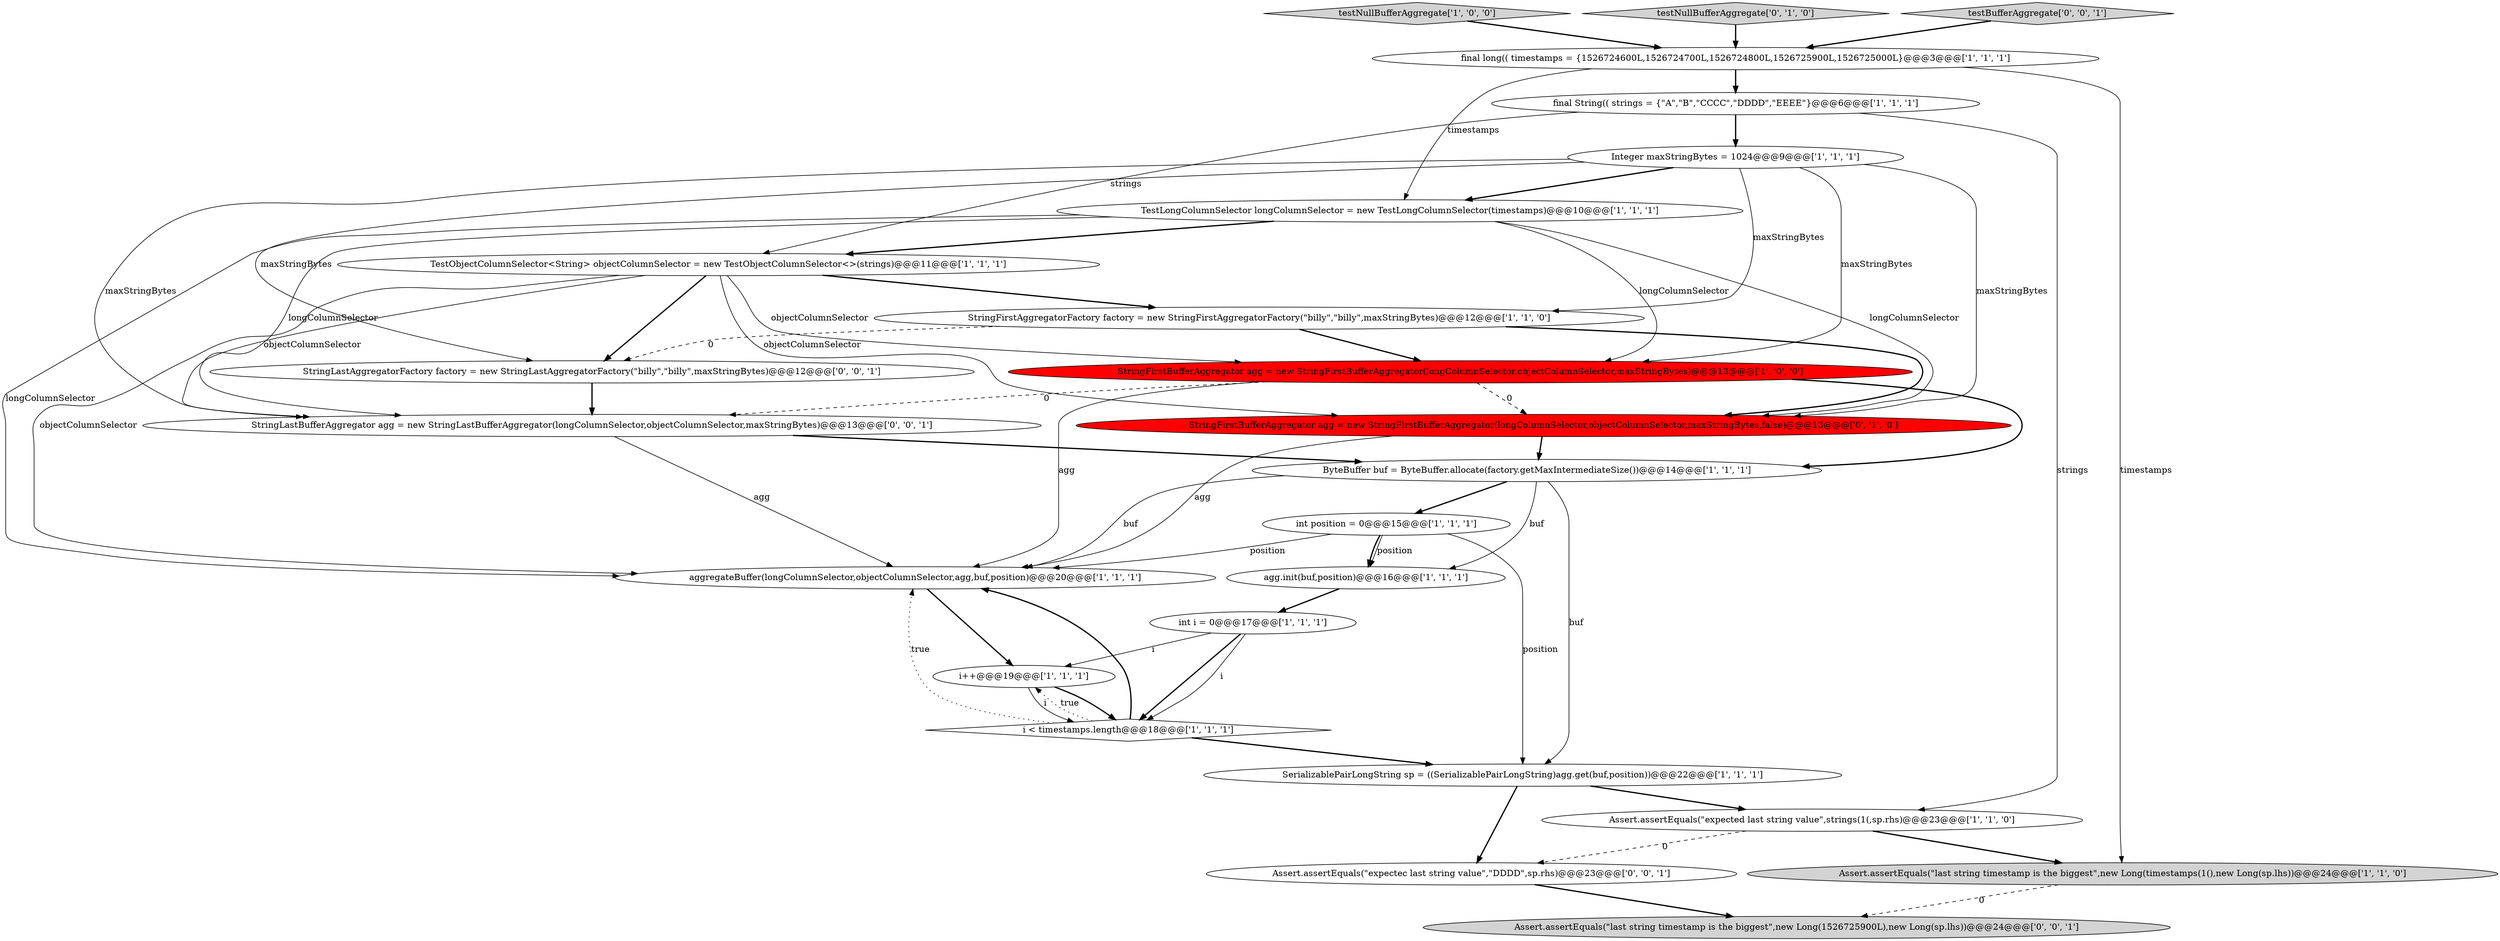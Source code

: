 digraph {
2 [style = filled, label = "TestObjectColumnSelector<String> objectColumnSelector = new TestObjectColumnSelector<>(strings)@@@11@@@['1', '1', '1']", fillcolor = white, shape = ellipse image = "AAA0AAABBB1BBB"];
9 [style = filled, label = "Integer maxStringBytes = 1024@@@9@@@['1', '1', '1']", fillcolor = white, shape = ellipse image = "AAA0AAABBB1BBB"];
4 [style = filled, label = "TestLongColumnSelector longColumnSelector = new TestLongColumnSelector(timestamps)@@@10@@@['1', '1', '1']", fillcolor = white, shape = ellipse image = "AAA0AAABBB1BBB"];
8 [style = filled, label = "i++@@@19@@@['1', '1', '1']", fillcolor = white, shape = ellipse image = "AAA0AAABBB1BBB"];
20 [style = filled, label = "Assert.assertEquals(\"expectec last string value\",\"DDDD\",sp.rhs)@@@23@@@['0', '0', '1']", fillcolor = white, shape = ellipse image = "AAA0AAABBB3BBB"];
19 [style = filled, label = "StringFirstBufferAggregator agg = new StringFirstBufferAggregator(longColumnSelector,objectColumnSelector,maxStringBytes,false)@@@13@@@['0', '1', '0']", fillcolor = red, shape = ellipse image = "AAA1AAABBB2BBB"];
1 [style = filled, label = "int i = 0@@@17@@@['1', '1', '1']", fillcolor = white, shape = ellipse image = "AAA0AAABBB1BBB"];
15 [style = filled, label = "i < timestamps.length@@@18@@@['1', '1', '1']", fillcolor = white, shape = diamond image = "AAA0AAABBB1BBB"];
3 [style = filled, label = "testNullBufferAggregate['1', '0', '0']", fillcolor = lightgray, shape = diamond image = "AAA0AAABBB1BBB"];
5 [style = filled, label = "aggregateBuffer(longColumnSelector,objectColumnSelector,agg,buf,position)@@@20@@@['1', '1', '1']", fillcolor = white, shape = ellipse image = "AAA0AAABBB1BBB"];
22 [style = filled, label = "Assert.assertEquals(\"last string timestamp is the biggest\",new Long(1526725900L),new Long(sp.lhs))@@@24@@@['0', '0', '1']", fillcolor = lightgray, shape = ellipse image = "AAA0AAABBB3BBB"];
12 [style = filled, label = "final long(( timestamps = {1526724600L,1526724700L,1526724800L,1526725900L,1526725000L}@@@3@@@['1', '1', '1']", fillcolor = white, shape = ellipse image = "AAA0AAABBB1BBB"];
13 [style = filled, label = "SerializablePairLongString sp = ((SerializablePairLongString)agg.get(buf,position))@@@22@@@['1', '1', '1']", fillcolor = white, shape = ellipse image = "AAA0AAABBB1BBB"];
6 [style = filled, label = "StringFirstAggregatorFactory factory = new StringFirstAggregatorFactory(\"billy\",\"billy\",maxStringBytes)@@@12@@@['1', '1', '0']", fillcolor = white, shape = ellipse image = "AAA0AAABBB1BBB"];
21 [style = filled, label = "StringLastAggregatorFactory factory = new StringLastAggregatorFactory(\"billy\",\"billy\",maxStringBytes)@@@12@@@['0', '0', '1']", fillcolor = white, shape = ellipse image = "AAA0AAABBB3BBB"];
14 [style = filled, label = "StringFirstBufferAggregator agg = new StringFirstBufferAggregator(longColumnSelector,objectColumnSelector,maxStringBytes)@@@13@@@['1', '0', '0']", fillcolor = red, shape = ellipse image = "AAA1AAABBB1BBB"];
7 [style = filled, label = "int position = 0@@@15@@@['1', '1', '1']", fillcolor = white, shape = ellipse image = "AAA0AAABBB1BBB"];
10 [style = filled, label = "ByteBuffer buf = ByteBuffer.allocate(factory.getMaxIntermediateSize())@@@14@@@['1', '1', '1']", fillcolor = white, shape = ellipse image = "AAA0AAABBB1BBB"];
18 [style = filled, label = "testNullBufferAggregate['0', '1', '0']", fillcolor = lightgray, shape = diamond image = "AAA0AAABBB2BBB"];
0 [style = filled, label = "Assert.assertEquals(\"last string timestamp is the biggest\",new Long(timestamps(1(),new Long(sp.lhs))@@@24@@@['1', '1', '0']", fillcolor = lightgray, shape = ellipse image = "AAA0AAABBB1BBB"];
24 [style = filled, label = "testBufferAggregate['0', '0', '1']", fillcolor = lightgray, shape = diamond image = "AAA0AAABBB3BBB"];
17 [style = filled, label = "agg.init(buf,position)@@@16@@@['1', '1', '1']", fillcolor = white, shape = ellipse image = "AAA0AAABBB1BBB"];
23 [style = filled, label = "StringLastBufferAggregator agg = new StringLastBufferAggregator(longColumnSelector,objectColumnSelector,maxStringBytes)@@@13@@@['0', '0', '1']", fillcolor = white, shape = ellipse image = "AAA0AAABBB3BBB"];
16 [style = filled, label = "final String(( strings = {\"A\",\"B\",\"CCCC\",\"DDDD\",\"EEEE\"}@@@6@@@['1', '1', '1']", fillcolor = white, shape = ellipse image = "AAA0AAABBB1BBB"];
11 [style = filled, label = "Assert.assertEquals(\"expected last string value\",strings(1(,sp.rhs)@@@23@@@['1', '1', '0']", fillcolor = white, shape = ellipse image = "AAA0AAABBB1BBB"];
9->19 [style = solid, label="maxStringBytes"];
15->5 [style = dotted, label="true"];
6->21 [style = dashed, label="0"];
5->8 [style = bold, label=""];
24->12 [style = bold, label=""];
10->5 [style = solid, label="buf"];
15->13 [style = bold, label=""];
7->17 [style = bold, label=""];
8->15 [style = bold, label=""];
2->19 [style = solid, label="objectColumnSelector"];
17->1 [style = bold, label=""];
11->20 [style = dashed, label="0"];
9->21 [style = solid, label="maxStringBytes"];
2->14 [style = solid, label="objectColumnSelector"];
8->15 [style = solid, label="i"];
2->6 [style = bold, label=""];
4->5 [style = solid, label="longColumnSelector"];
2->5 [style = solid, label="objectColumnSelector"];
1->15 [style = bold, label=""];
9->4 [style = bold, label=""];
16->2 [style = solid, label="strings"];
2->23 [style = solid, label="objectColumnSelector"];
18->12 [style = bold, label=""];
14->10 [style = bold, label=""];
19->10 [style = bold, label=""];
14->5 [style = solid, label="agg"];
1->8 [style = solid, label="i"];
12->16 [style = bold, label=""];
4->2 [style = bold, label=""];
6->19 [style = bold, label=""];
3->12 [style = bold, label=""];
23->5 [style = solid, label="agg"];
12->4 [style = solid, label="timestamps"];
10->7 [style = bold, label=""];
13->11 [style = bold, label=""];
0->22 [style = dashed, label="0"];
10->13 [style = solid, label="buf"];
1->15 [style = solid, label="i"];
15->5 [style = bold, label=""];
9->6 [style = solid, label="maxStringBytes"];
7->17 [style = solid, label="position"];
20->22 [style = bold, label=""];
6->14 [style = bold, label=""];
11->0 [style = bold, label=""];
14->23 [style = dashed, label="0"];
4->19 [style = solid, label="longColumnSelector"];
15->8 [style = dotted, label="true"];
2->21 [style = bold, label=""];
7->13 [style = solid, label="position"];
23->10 [style = bold, label=""];
16->11 [style = solid, label="strings"];
19->5 [style = solid, label="agg"];
9->23 [style = solid, label="maxStringBytes"];
4->23 [style = solid, label="longColumnSelector"];
12->0 [style = solid, label="timestamps"];
13->20 [style = bold, label=""];
14->19 [style = dashed, label="0"];
10->17 [style = solid, label="buf"];
4->14 [style = solid, label="longColumnSelector"];
9->14 [style = solid, label="maxStringBytes"];
16->9 [style = bold, label=""];
7->5 [style = solid, label="position"];
21->23 [style = bold, label=""];
}
